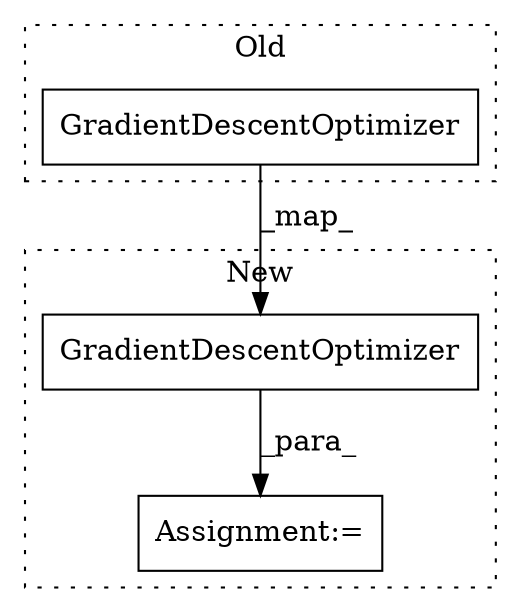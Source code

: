 digraph G {
subgraph cluster0 {
1 [label="GradientDescentOptimizer" a="32" s="2261,2290" l="25,1" shape="box"];
label = "Old";
style="dotted";
}
subgraph cluster1 {
2 [label="GradientDescentOptimizer" a="32" s="2466,2495" l="25,1" shape="box"];
3 [label="Assignment:=" a="7" s="2516" l="1" shape="box"];
label = "New";
style="dotted";
}
1 -> 2 [label="_map_"];
2 -> 3 [label="_para_"];
}